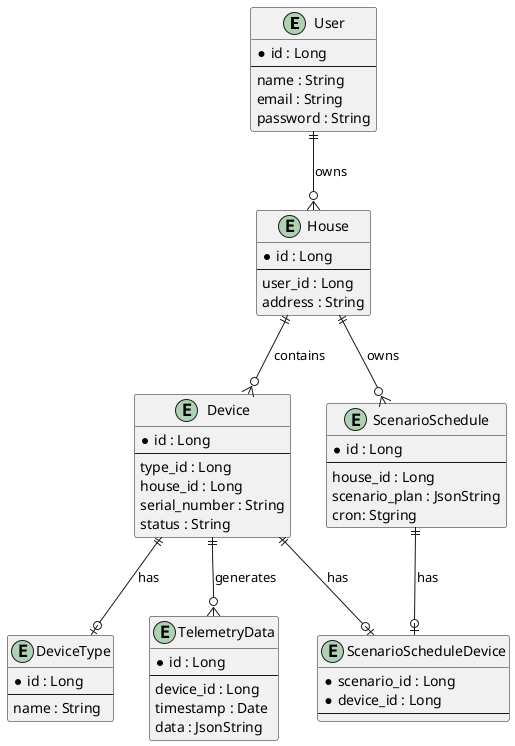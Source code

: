 @startuml
entity "User" as user {
    * id : Long
    --
    name : String
    email : String
    password : String
}

entity "House" as house {
    * id : Long
    --
    user_id : Long
    address : String
}

entity "Device" as device {
    * id : Long
    --
    type_id : Long
    house_id : Long
    serial_number : String
    status : String
}

entity "DeviceType" as deviceType {
    * id : Long
    --
    name : String
}

entity "TelemetryData" as telemetryData {
    * id : Long
    --
    device_id : Long
    timestamp : Date
    data : JsonString
}


entity "ScenarioSchedule" as scenarioSchedule {
    * id : Long
    --
    house_id : Long
    scenario_plan : JsonString
    cron: Stgring
}

entity "ScenarioScheduleDevice" as scenarioScheduleDevice {
    * scenario_id : Long
    * device_id : Long
    --
}

user ||--o{ house : "owns"
house ||--o{ device : "contains"
device ||--o| deviceType : "has"
device ||--o{ telemetryData : "generates"
device ||--o| scenarioScheduleDevice : "has"
scenarioSchedule ||--o| scenarioScheduleDevice : "has"
house ||--o{ scenarioSchedule : "owns"
@enduml